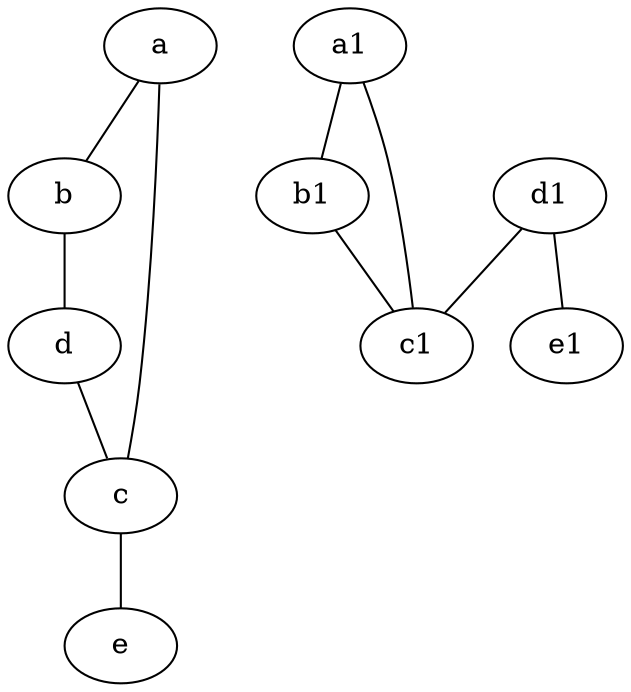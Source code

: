 graph {
    a -- b -- d -- c -- a;
    c -- e;

    a1 -- b1;
    a1 -- c1;
    b1 -- c1;
    d1 -- c1;
    d1 -- e1;
}
